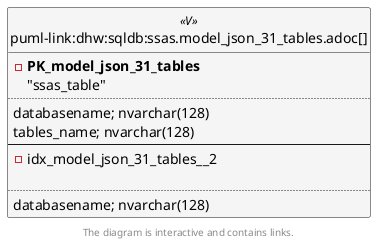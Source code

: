 @startuml
left to right direction
'top to bottom direction
hide circle
'avoide "." issues:
set namespaceSeparator none


skinparam class {
  BackgroundColor White
  BackgroundColor<<FN>> Yellow
  BackgroundColor<<FS>> Yellow
  BackgroundColor<<FT>> LightGray
  BackgroundColor<<IF>> Yellow
  BackgroundColor<<IS>> Yellow
  BackgroundColor<<P>> Aqua
  BackgroundColor<<PC>> Aqua
  BackgroundColor<<SN>> Yellow
  BackgroundColor<<SO>> SlateBlue
  BackgroundColor<<TF>> LightGray
  BackgroundColor<<TR>> Tomato
  BackgroundColor<<U>> White
  BackgroundColor<<V>> WhiteSmoke
  BackgroundColor<<X>> Aqua
  BackgroundColor<<external>> AliceBlue
}


entity "puml-link:dhw:sqldb:ssas.model_json_31_tables.adoc[]" as ssas.model_json_31_tables << V >> {
- **PK_model_json_31_tables**
"ssas_table"
..
databasename; nvarchar(128)
tables_name; nvarchar(128)
--
- idx_model_json_31_tables__2

..
databasename; nvarchar(128)
}

footer The diagram is interactive and contains links.
@enduml

